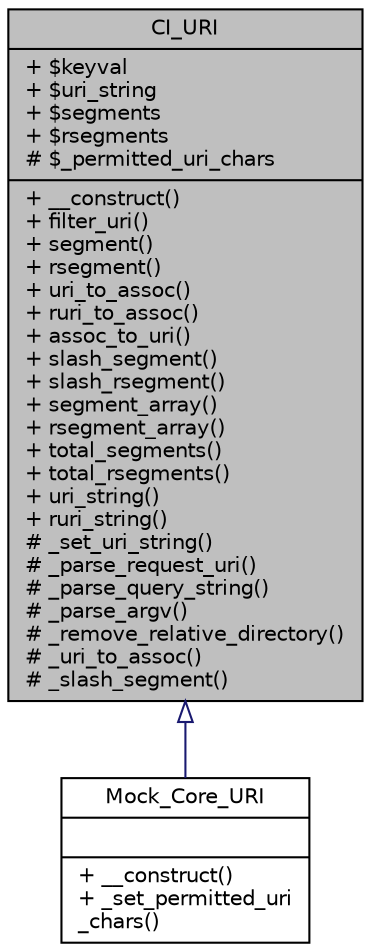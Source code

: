 digraph "CI_URI"
{
 // LATEX_PDF_SIZE
  edge [fontname="Helvetica",fontsize="10",labelfontname="Helvetica",labelfontsize="10"];
  node [fontname="Helvetica",fontsize="10",shape=record];
  Node0 [label="{CI_URI\n|+ $keyval\l+ $uri_string\l+ $segments\l+ $rsegments\l# $_permitted_uri_chars\l|+ __construct()\l+ filter_uri()\l+ segment()\l+ rsegment()\l+ uri_to_assoc()\l+ ruri_to_assoc()\l+ assoc_to_uri()\l+ slash_segment()\l+ slash_rsegment()\l+ segment_array()\l+ rsegment_array()\l+ total_segments()\l+ total_rsegments()\l+ uri_string()\l+ ruri_string()\l# _set_uri_string()\l# _parse_request_uri()\l# _parse_query_string()\l# _parse_argv()\l# _remove_relative_directory()\l# _uri_to_assoc()\l# _slash_segment()\l}",height=0.2,width=0.4,color="black", fillcolor="grey75", style="filled", fontcolor="black",tooltip=" "];
  Node0 -> Node1 [dir="back",color="midnightblue",fontsize="10",style="solid",arrowtail="onormal",fontname="Helvetica"];
  Node1 [label="{Mock_Core_URI\n||+ __construct()\l+ _set_permitted_uri\l_chars()\l}",height=0.2,width=0.4,color="black", fillcolor="white", style="filled",URL="$class_mock___core___u_r_i.html",tooltip=" "];
}
